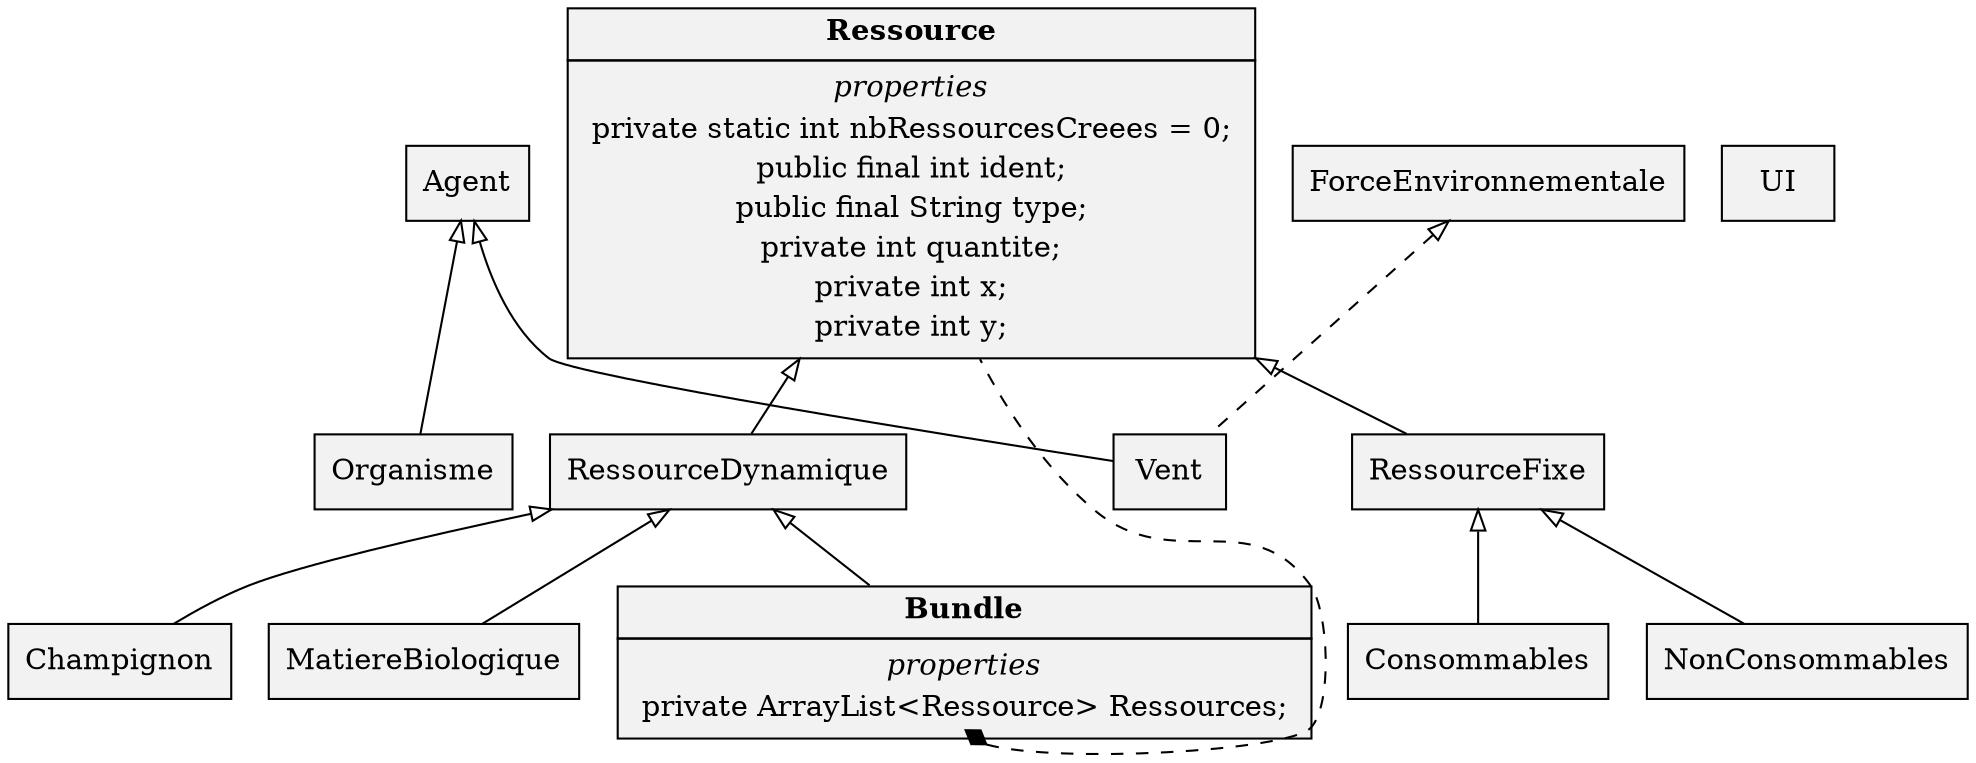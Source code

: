 digraph G {
	subgraph root_ {
		rank=same
		node [shape=rectangle style=filled fillcolor=gray95]
		edge [style=invis]
		Agent -> Ressource -> ForceEnvironnementale -> UI
	}

	node [shape=record style=filled fillcolor=gray95]

	edge [dir=back arrowtail=empty style=""]

	Agent -> Organisme
	Agent -> Vent

	Ressource -> RessourceFixe
	Ressource -> RessourceDynamique

	RessourceFixe -> Consommables
	RessourceFixe -> NonConsommables

	RessourceDynamique -> Champignon
	RessourceDynamique -> MatiereBiologique
	RessourceDynamique -> Bundle

	edge [style=dashed arrowtail=empty]
	ForceEnvironnementale -> Vent

	edge [dir=back style=dashed arrowtail=diamond]
	Bundle:rss -> Ressource

	Ressource [
		shape=plain
		label=<<table border="0" cellborder="1" cellspacing="0" cellpadding="4">
			<tr> <td> <b> Ressource </b> </td> </tr>
			<tr> <td>
				<table border="0" cellborder="0" cellspacing="0">
					<tr> <td> <I> properties </I> </td> </tr>
					<tr> <td> private static int nbRessourcesCreees = 0; </td> </tr>
					<tr> <td> public final int ident; </td> </tr>
					<tr> <td> public final String type; </td> </tr>
					<tr> <td> private int quantite; </td> </tr>
					<tr> <td> private int x; </td> </tr>
					<tr> <td> private int y; </td> </tr>
				</table>
			</td> </tr>
		</table>>
	]

	Bundle [
		shape=plain
		label=<<table border="0" cellborder="1" cellspacing="0" cellpadding="4">
			<tr> <td> <b> Bundle </b> </td> </tr>
			<tr> <td>
				<table border="0" cellborder="0" cellspacing="0">
					<tr> <td> <I> properties </I> </td> </tr>
					<tr> <td port="rss"> private ArrayList&lt;Ressource&gt; Ressources; </td> </tr>
				</table>
			</td> </tr>
		</table>>
	]
}
